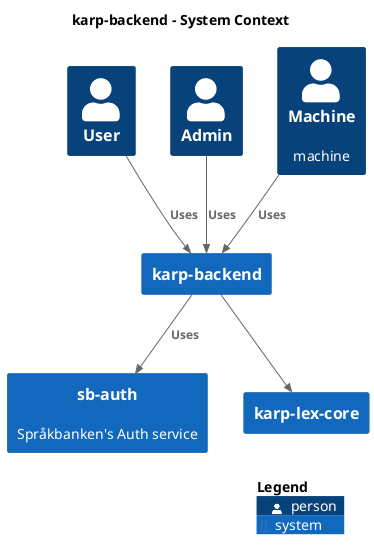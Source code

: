 @startuml
set separator none
title karp-backend - System Context

top to bottom direction

!include <C4/C4>
!include <C4/C4_Context>

System(sbauth, "sb-auth", $descr="Språkbanken's Auth service", $tags="", $link="")
System(karplexcore, "karp-lex-core", $descr="", $tags="", $link="")
Person(User, "User", $descr="", $tags="", $link="")
Person(Admin, "Admin", $descr="", $tags="", $link="")
Person(Machine, "Machine", $descr="machine", $tags="", $link="")
System(karpbackend, "karp-backend", $descr="", $tags="", $link="")

Rel_D(User, karpbackend, "Uses", $techn="", $tags="", $link="")
Rel_D(Machine, karpbackend, "Uses", $techn="", $tags="", $link="")
Rel_D(Admin, karpbackend, "Uses", $techn="", $tags="", $link="")
Rel_D(karpbackend, karplexcore, "", $techn="", $tags="", $link="")
Rel_D(karpbackend, sbauth, "Uses", $techn="", $tags="", $link="")

SHOW_LEGEND(true)
@enduml